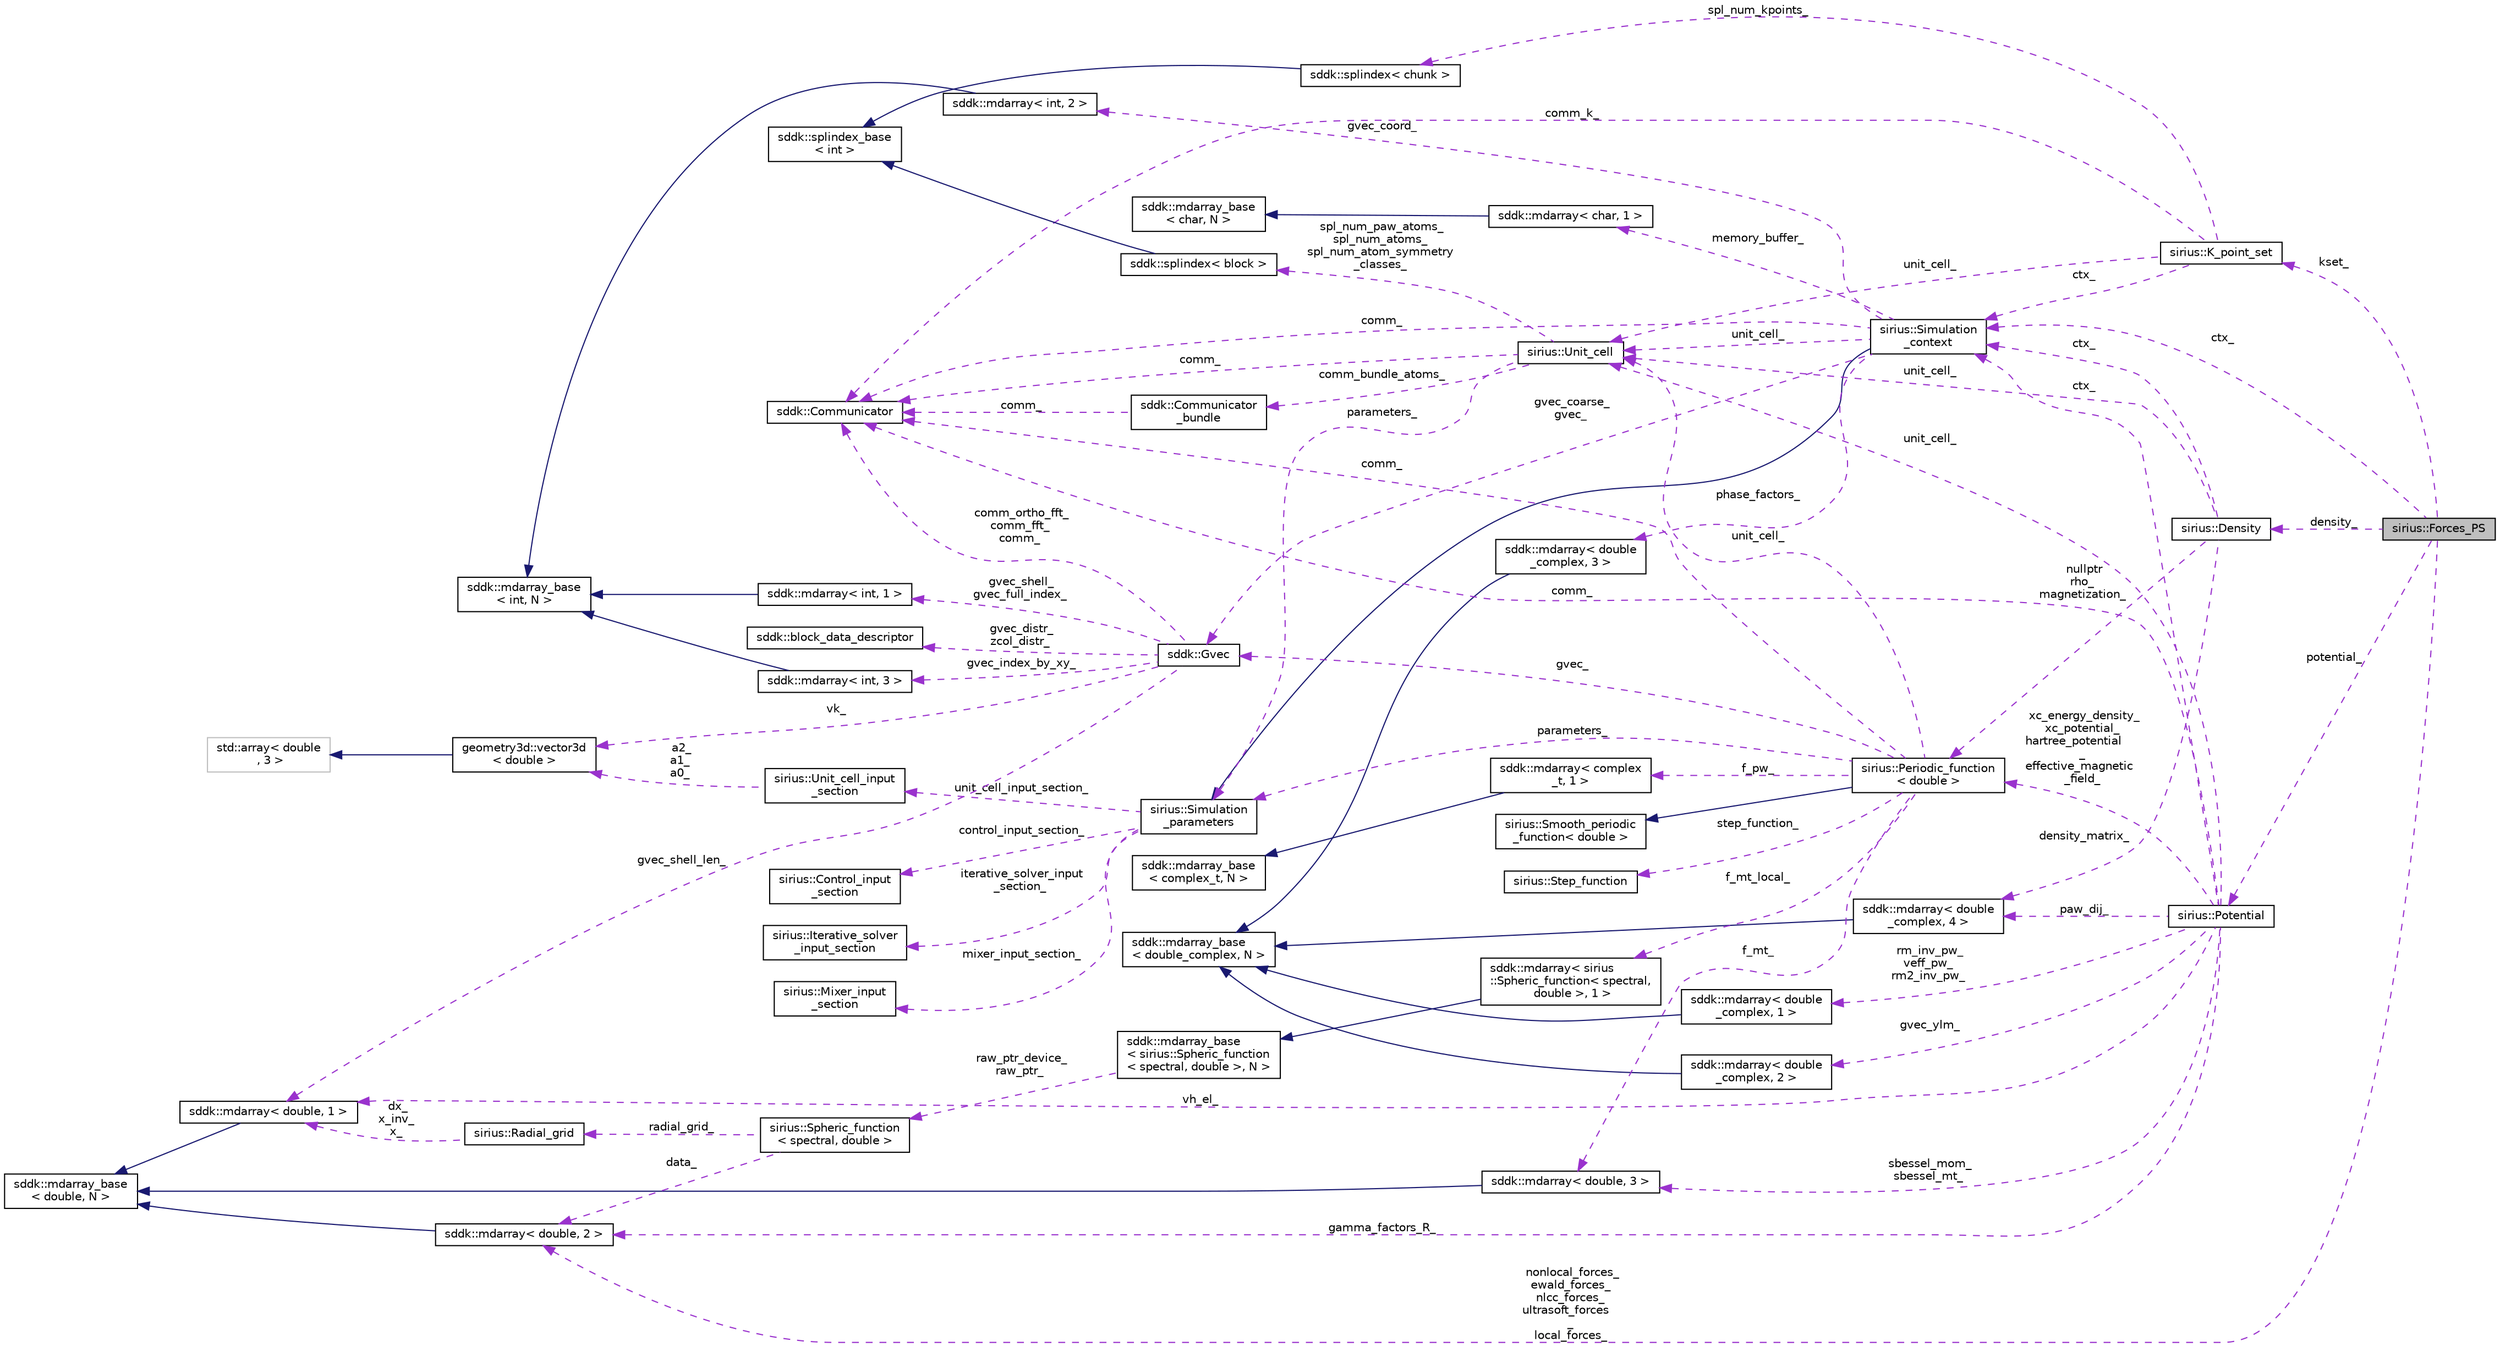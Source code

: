 digraph "sirius::Forces_PS"
{
 // INTERACTIVE_SVG=YES
  edge [fontname="Helvetica",fontsize="10",labelfontname="Helvetica",labelfontsize="10"];
  node [fontname="Helvetica",fontsize="10",shape=record];
  rankdir="LR";
  Node1 [label="sirius::Forces_PS",height=0.2,width=0.4,color="black", fillcolor="grey75", style="filled", fontcolor="black"];
  Node2 -> Node1 [dir="back",color="darkorchid3",fontsize="10",style="dashed",label=" ctx_" ,fontname="Helvetica"];
  Node2 [label="sirius::Simulation\l_context",height=0.2,width=0.4,color="black", fillcolor="white", style="filled",URL="$classsirius_1_1_simulation__context.html",tooltip="Simulation context is a set of parameters and objects describing a single simulation. "];
  Node3 -> Node2 [dir="back",color="midnightblue",fontsize="10",style="solid",fontname="Helvetica"];
  Node3 [label="sirius::Simulation\l_parameters",height=0.2,width=0.4,color="black", fillcolor="white", style="filled",URL="$classsirius_1_1_simulation__parameters.html",tooltip="Basic parameters of the simulation. "];
  Node4 -> Node3 [dir="back",color="darkorchid3",fontsize="10",style="dashed",label=" iterative_solver_input\l_section_" ,fontname="Helvetica"];
  Node4 [label="sirius::Iterative_solver\l_input_section",height=0.2,width=0.4,color="black", fillcolor="white", style="filled",URL="$structsirius_1_1_iterative__solver__input__section.html"];
  Node5 -> Node3 [dir="back",color="darkorchid3",fontsize="10",style="dashed",label=" unit_cell_input_section_" ,fontname="Helvetica"];
  Node5 [label="sirius::Unit_cell_input\l_section",height=0.2,width=0.4,color="black", fillcolor="white", style="filled",URL="$structsirius_1_1_unit__cell__input__section.html",tooltip="Parse unit cell input section. "];
  Node6 -> Node5 [dir="back",color="darkorchid3",fontsize="10",style="dashed",label=" a2_\na1_\na0_" ,fontname="Helvetica"];
  Node6 [label="geometry3d::vector3d\l\< double \>",height=0.2,width=0.4,color="black", fillcolor="white", style="filled",URL="$classgeometry3d_1_1vector3d.html"];
  Node7 -> Node6 [dir="back",color="midnightblue",fontsize="10",style="solid",fontname="Helvetica"];
  Node7 [label="std::array\< double\l , 3 \>",height=0.2,width=0.4,color="grey75", fillcolor="white", style="filled"];
  Node8 -> Node3 [dir="back",color="darkorchid3",fontsize="10",style="dashed",label=" mixer_input_section_" ,fontname="Helvetica"];
  Node8 [label="sirius::Mixer_input\l_section",height=0.2,width=0.4,color="black", fillcolor="white", style="filled",URL="$structsirius_1_1_mixer__input__section.html"];
  Node9 -> Node3 [dir="back",color="darkorchid3",fontsize="10",style="dashed",label=" control_input_section_" ,fontname="Helvetica"];
  Node9 [label="sirius::Control_input\l_section",height=0.2,width=0.4,color="black", fillcolor="white", style="filled",URL="$structsirius_1_1_control__input__section.html",tooltip="Parse control input section. "];
  Node10 -> Node2 [dir="back",color="darkorchid3",fontsize="10",style="dashed",label=" gvec_coord_" ,fontname="Helvetica"];
  Node10 [label="sddk::mdarray\< int, 2 \>",height=0.2,width=0.4,color="black", fillcolor="white", style="filled",URL="$classsddk_1_1mdarray.html"];
  Node11 -> Node10 [dir="back",color="midnightblue",fontsize="10",style="solid",fontname="Helvetica"];
  Node11 [label="sddk::mdarray_base\l\< int, N \>",height=0.2,width=0.4,color="black", fillcolor="white", style="filled",URL="$classsddk_1_1mdarray__base.html"];
  Node12 -> Node2 [dir="back",color="darkorchid3",fontsize="10",style="dashed",label=" memory_buffer_" ,fontname="Helvetica"];
  Node12 [label="sddk::mdarray\< char, 1 \>",height=0.2,width=0.4,color="black", fillcolor="white", style="filled",URL="$classsddk_1_1mdarray.html"];
  Node13 -> Node12 [dir="back",color="midnightblue",fontsize="10",style="solid",fontname="Helvetica"];
  Node13 [label="sddk::mdarray_base\l\< char, N \>",height=0.2,width=0.4,color="black", fillcolor="white", style="filled",URL="$classsddk_1_1mdarray__base.html"];
  Node14 -> Node2 [dir="back",color="darkorchid3",fontsize="10",style="dashed",label=" phase_factors_" ,fontname="Helvetica"];
  Node14 [label="sddk::mdarray\< double\l_complex, 3 \>",height=0.2,width=0.4,color="black", fillcolor="white", style="filled",URL="$classsddk_1_1mdarray.html"];
  Node15 -> Node14 [dir="back",color="midnightblue",fontsize="10",style="solid",fontname="Helvetica"];
  Node15 [label="sddk::mdarray_base\l\< double_complex, N \>",height=0.2,width=0.4,color="black", fillcolor="white", style="filled",URL="$classsddk_1_1mdarray__base.html"];
  Node16 -> Node2 [dir="back",color="darkorchid3",fontsize="10",style="dashed",label=" comm_" ,fontname="Helvetica"];
  Node16 [label="sddk::Communicator",height=0.2,width=0.4,color="black", fillcolor="white", style="filled",URL="$classsddk_1_1_communicator.html",tooltip="MPI communicator wrapper. "];
  Node17 -> Node2 [dir="back",color="darkorchid3",fontsize="10",style="dashed",label=" gvec_coarse_\ngvec_" ,fontname="Helvetica"];
  Node17 [label="sddk::Gvec",height=0.2,width=0.4,color="black", fillcolor="white", style="filled",URL="$classsddk_1_1_gvec.html",tooltip="Store list of G-vectors for FFTs and G+k basis functions. "];
  Node18 -> Node17 [dir="back",color="darkorchid3",fontsize="10",style="dashed",label=" gvec_index_by_xy_" ,fontname="Helvetica"];
  Node18 [label="sddk::mdarray\< int, 3 \>",height=0.2,width=0.4,color="black", fillcolor="white", style="filled",URL="$classsddk_1_1mdarray.html"];
  Node11 -> Node18 [dir="back",color="midnightblue",fontsize="10",style="solid",fontname="Helvetica"];
  Node19 -> Node17 [dir="back",color="darkorchid3",fontsize="10",style="dashed",label=" gvec_shell_len_" ,fontname="Helvetica"];
  Node19 [label="sddk::mdarray\< double, 1 \>",height=0.2,width=0.4,color="black", fillcolor="white", style="filled",URL="$classsddk_1_1mdarray.html"];
  Node20 -> Node19 [dir="back",color="midnightblue",fontsize="10",style="solid",fontname="Helvetica"];
  Node20 [label="sddk::mdarray_base\l\< double, N \>",height=0.2,width=0.4,color="black", fillcolor="white", style="filled",URL="$classsddk_1_1mdarray__base.html"];
  Node21 -> Node17 [dir="back",color="darkorchid3",fontsize="10",style="dashed",label=" gvec_shell_\ngvec_full_index_" ,fontname="Helvetica"];
  Node21 [label="sddk::mdarray\< int, 1 \>",height=0.2,width=0.4,color="black", fillcolor="white", style="filled",URL="$classsddk_1_1mdarray.html"];
  Node11 -> Node21 [dir="back",color="midnightblue",fontsize="10",style="solid",fontname="Helvetica"];
  Node22 -> Node17 [dir="back",color="darkorchid3",fontsize="10",style="dashed",label=" gvec_distr_\nzcol_distr_" ,fontname="Helvetica"];
  Node22 [label="sddk::block_data_descriptor",height=0.2,width=0.4,color="black", fillcolor="white", style="filled",URL="$structsddk_1_1block__data__descriptor.html"];
  Node16 -> Node17 [dir="back",color="darkorchid3",fontsize="10",style="dashed",label=" comm_ortho_fft_\ncomm_fft_\ncomm_" ,fontname="Helvetica"];
  Node6 -> Node17 [dir="back",color="darkorchid3",fontsize="10",style="dashed",label=" vk_" ,fontname="Helvetica"];
  Node23 -> Node2 [dir="back",color="darkorchid3",fontsize="10",style="dashed",label=" unit_cell_" ,fontname="Helvetica"];
  Node23 [label="sirius::Unit_cell",height=0.2,width=0.4,color="black", fillcolor="white", style="filled",URL="$classsirius_1_1_unit__cell.html"];
  Node24 -> Node23 [dir="back",color="darkorchid3",fontsize="10",style="dashed",label=" comm_bundle_atoms_" ,fontname="Helvetica"];
  Node24 [label="sddk::Communicator\l_bundle",height=0.2,width=0.4,color="black", fillcolor="white", style="filled",URL="$classsddk_1_1_communicator__bundle.html",tooltip="A bundle of MPI communicators. "];
  Node16 -> Node24 [dir="back",color="darkorchid3",fontsize="10",style="dashed",label=" comm_" ,fontname="Helvetica"];
  Node25 -> Node23 [dir="back",color="darkorchid3",fontsize="10",style="dashed",label=" spl_num_paw_atoms_\nspl_num_atoms_\nspl_num_atom_symmetry\l_classes_" ,fontname="Helvetica"];
  Node25 [label="sddk::splindex\< block \>",height=0.2,width=0.4,color="black", fillcolor="white", style="filled",URL="$classsddk_1_1splindex.html"];
  Node26 -> Node25 [dir="back",color="midnightblue",fontsize="10",style="solid",fontname="Helvetica"];
  Node26 [label="sddk::splindex_base\l\< int \>",height=0.2,width=0.4,color="black", fillcolor="white", style="filled",URL="$classsddk_1_1splindex__base.html"];
  Node16 -> Node23 [dir="back",color="darkorchid3",fontsize="10",style="dashed",label=" comm_" ,fontname="Helvetica"];
  Node3 -> Node23 [dir="back",color="darkorchid3",fontsize="10",style="dashed",label=" parameters_" ,fontname="Helvetica"];
  Node27 -> Node1 [dir="back",color="darkorchid3",fontsize="10",style="dashed",label=" kset_" ,fontname="Helvetica"];
  Node27 [label="sirius::K_point_set",height=0.2,width=0.4,color="black", fillcolor="white", style="filled",URL="$classsirius_1_1_k__point__set.html",tooltip="Set of k-points. "];
  Node2 -> Node27 [dir="back",color="darkorchid3",fontsize="10",style="dashed",label=" ctx_" ,fontname="Helvetica"];
  Node16 -> Node27 [dir="back",color="darkorchid3",fontsize="10",style="dashed",label=" comm_k_" ,fontname="Helvetica"];
  Node28 -> Node27 [dir="back",color="darkorchid3",fontsize="10",style="dashed",label=" spl_num_kpoints_" ,fontname="Helvetica"];
  Node28 [label="sddk::splindex\< chunk \>",height=0.2,width=0.4,color="black", fillcolor="white", style="filled",URL="$classsddk_1_1splindex.html"];
  Node26 -> Node28 [dir="back",color="midnightblue",fontsize="10",style="solid",fontname="Helvetica"];
  Node23 -> Node27 [dir="back",color="darkorchid3",fontsize="10",style="dashed",label=" unit_cell_" ,fontname="Helvetica"];
  Node29 -> Node1 [dir="back",color="darkorchid3",fontsize="10",style="dashed",label=" density_" ,fontname="Helvetica"];
  Node29 [label="sirius::Density",height=0.2,width=0.4,color="black", fillcolor="white", style="filled",URL="$classsirius_1_1_density.html",tooltip="Generate charge density and magnetization from occupied spinor wave-functions. "];
  Node2 -> Node29 [dir="back",color="darkorchid3",fontsize="10",style="dashed",label=" ctx_" ,fontname="Helvetica"];
  Node30 -> Node29 [dir="back",color="darkorchid3",fontsize="10",style="dashed",label=" density_matrix_" ,fontname="Helvetica"];
  Node30 [label="sddk::mdarray\< double\l_complex, 4 \>",height=0.2,width=0.4,color="black", fillcolor="white", style="filled",URL="$classsddk_1_1mdarray.html"];
  Node15 -> Node30 [dir="back",color="midnightblue",fontsize="10",style="solid",fontname="Helvetica"];
  Node31 -> Node29 [dir="back",color="darkorchid3",fontsize="10",style="dashed",label=" nullptr\nrho_\nmagnetization_" ,fontname="Helvetica"];
  Node31 [label="sirius::Periodic_function\l\< double \>",height=0.2,width=0.4,color="black", fillcolor="white", style="filled",URL="$classsirius_1_1_periodic__function.html"];
  Node32 -> Node31 [dir="back",color="midnightblue",fontsize="10",style="solid",fontname="Helvetica"];
  Node32 [label="sirius::Smooth_periodic\l_function\< double \>",height=0.2,width=0.4,color="black", fillcolor="white", style="filled",URL="$classsirius_1_1_smooth__periodic__function.html"];
  Node16 -> Node31 [dir="back",color="darkorchid3",fontsize="10",style="dashed",label=" comm_" ,fontname="Helvetica"];
  Node17 -> Node31 [dir="back",color="darkorchid3",fontsize="10",style="dashed",label=" gvec_" ,fontname="Helvetica"];
  Node33 -> Node31 [dir="back",color="darkorchid3",fontsize="10",style="dashed",label=" step_function_" ,fontname="Helvetica"];
  Node33 [label="sirius::Step_function",height=0.2,width=0.4,color="black", fillcolor="white", style="filled",URL="$classsirius_1_1_step__function.html",tooltip="Unit step function is defined to be 1 in the interstitial and 0 inside muffin-tins. "];
  Node34 -> Node31 [dir="back",color="darkorchid3",fontsize="10",style="dashed",label=" f_pw_" ,fontname="Helvetica"];
  Node34 [label="sddk::mdarray\< complex\l_t, 1 \>",height=0.2,width=0.4,color="black", fillcolor="white", style="filled",URL="$classsddk_1_1mdarray.html"];
  Node35 -> Node34 [dir="back",color="midnightblue",fontsize="10",style="solid",fontname="Helvetica"];
  Node35 [label="sddk::mdarray_base\l\< complex_t, N \>",height=0.2,width=0.4,color="black", fillcolor="white", style="filled",URL="$classsddk_1_1mdarray__base.html"];
  Node23 -> Node31 [dir="back",color="darkorchid3",fontsize="10",style="dashed",label=" unit_cell_" ,fontname="Helvetica"];
  Node36 -> Node31 [dir="back",color="darkorchid3",fontsize="10",style="dashed",label=" f_mt_local_" ,fontname="Helvetica"];
  Node36 [label="sddk::mdarray\< sirius\l::Spheric_function\< spectral,\l double \>, 1 \>",height=0.2,width=0.4,color="black", fillcolor="white", style="filled",URL="$classsddk_1_1mdarray.html"];
  Node37 -> Node36 [dir="back",color="midnightblue",fontsize="10",style="solid",fontname="Helvetica"];
  Node37 [label="sddk::mdarray_base\l\< sirius::Spheric_function\l\< spectral, double \>, N \>",height=0.2,width=0.4,color="black", fillcolor="white", style="filled",URL="$classsddk_1_1mdarray__base.html"];
  Node38 -> Node37 [dir="back",color="darkorchid3",fontsize="10",style="dashed",label=" raw_ptr_device_\nraw_ptr_" ,fontname="Helvetica"];
  Node38 [label="sirius::Spheric_function\l\< spectral, double \>",height=0.2,width=0.4,color="black", fillcolor="white", style="filled",URL="$classsirius_1_1_spheric__function.html"];
  Node39 -> Node38 [dir="back",color="darkorchid3",fontsize="10",style="dashed",label=" data_" ,fontname="Helvetica"];
  Node39 [label="sddk::mdarray\< double, 2 \>",height=0.2,width=0.4,color="black", fillcolor="white", style="filled",URL="$classsddk_1_1mdarray.html"];
  Node20 -> Node39 [dir="back",color="midnightblue",fontsize="10",style="solid",fontname="Helvetica"];
  Node40 -> Node38 [dir="back",color="darkorchid3",fontsize="10",style="dashed",label=" radial_grid_" ,fontname="Helvetica"];
  Node40 [label="sirius::Radial_grid",height=0.2,width=0.4,color="black", fillcolor="white", style="filled",URL="$classsirius_1_1_radial__grid.html",tooltip="Radial grid for a muffin-tin or an isolated atom. "];
  Node19 -> Node40 [dir="back",color="darkorchid3",fontsize="10",style="dashed",label=" dx_\nx_inv_\nx_" ,fontname="Helvetica"];
  Node3 -> Node31 [dir="back",color="darkorchid3",fontsize="10",style="dashed",label=" parameters_" ,fontname="Helvetica"];
  Node41 -> Node31 [dir="back",color="darkorchid3",fontsize="10",style="dashed",label=" f_mt_" ,fontname="Helvetica"];
  Node41 [label="sddk::mdarray\< double, 3 \>",height=0.2,width=0.4,color="black", fillcolor="white", style="filled",URL="$classsddk_1_1mdarray.html"];
  Node20 -> Node41 [dir="back",color="midnightblue",fontsize="10",style="solid",fontname="Helvetica"];
  Node23 -> Node29 [dir="back",color="darkorchid3",fontsize="10",style="dashed",label=" unit_cell_" ,fontname="Helvetica"];
  Node42 -> Node1 [dir="back",color="darkorchid3",fontsize="10",style="dashed",label=" potential_" ,fontname="Helvetica"];
  Node42 [label="sirius::Potential",height=0.2,width=0.4,color="black", fillcolor="white", style="filled",URL="$classsirius_1_1_potential.html",tooltip="Generate effective potential from charge density and magnetization. "];
  Node2 -> Node42 [dir="back",color="darkorchid3",fontsize="10",style="dashed",label=" ctx_" ,fontname="Helvetica"];
  Node43 -> Node42 [dir="back",color="darkorchid3",fontsize="10",style="dashed",label=" rm_inv_pw_\nveff_pw_\nrm2_inv_pw_" ,fontname="Helvetica"];
  Node43 [label="sddk::mdarray\< double\l_complex, 1 \>",height=0.2,width=0.4,color="black", fillcolor="white", style="filled",URL="$classsddk_1_1mdarray.html"];
  Node15 -> Node43 [dir="back",color="midnightblue",fontsize="10",style="solid",fontname="Helvetica"];
  Node19 -> Node42 [dir="back",color="darkorchid3",fontsize="10",style="dashed",label=" vh_el_" ,fontname="Helvetica"];
  Node44 -> Node42 [dir="back",color="darkorchid3",fontsize="10",style="dashed",label=" gvec_ylm_" ,fontname="Helvetica"];
  Node44 [label="sddk::mdarray\< double\l_complex, 2 \>",height=0.2,width=0.4,color="black", fillcolor="white", style="filled",URL="$classsddk_1_1mdarray.html"];
  Node15 -> Node44 [dir="back",color="midnightblue",fontsize="10",style="solid",fontname="Helvetica"];
  Node30 -> Node42 [dir="back",color="darkorchid3",fontsize="10",style="dashed",label=" paw_dij_" ,fontname="Helvetica"];
  Node16 -> Node42 [dir="back",color="darkorchid3",fontsize="10",style="dashed",label=" comm_" ,fontname="Helvetica"];
  Node31 -> Node42 [dir="back",color="darkorchid3",fontsize="10",style="dashed",label=" xc_energy_density_\nxc_potential_\nhartree_potential\l_\neffective_magnetic\l_field_" ,fontname="Helvetica"];
  Node23 -> Node42 [dir="back",color="darkorchid3",fontsize="10",style="dashed",label=" unit_cell_" ,fontname="Helvetica"];
  Node39 -> Node42 [dir="back",color="darkorchid3",fontsize="10",style="dashed",label=" gamma_factors_R_" ,fontname="Helvetica"];
  Node41 -> Node42 [dir="back",color="darkorchid3",fontsize="10",style="dashed",label=" sbessel_mom_\nsbessel_mt_" ,fontname="Helvetica"];
  Node39 -> Node1 [dir="back",color="darkorchid3",fontsize="10",style="dashed",label=" nonlocal_forces_\newald_forces_\nnlcc_forces_\nultrasoft_forces\l_\nlocal_forces_" ,fontname="Helvetica"];
}
